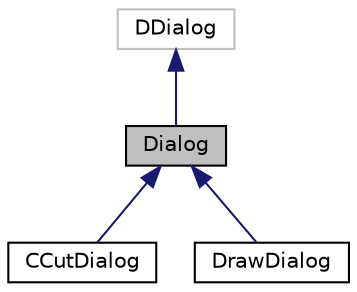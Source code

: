 digraph "Dialog"
{
  edge [fontname="Helvetica",fontsize="10",labelfontname="Helvetica",labelfontsize="10"];
  node [fontname="Helvetica",fontsize="10",shape=record];
  Node0 [label="Dialog",height=0.2,width=0.4,color="black", fillcolor="grey75", style="filled", fontcolor="black"];
  Node1 -> Node0 [dir="back",color="midnightblue",fontsize="10",style="solid",fontname="Helvetica"];
  Node1 [label="DDialog",height=0.2,width=0.4,color="grey75", fillcolor="white", style="filled"];
  Node0 -> Node2 [dir="back",color="midnightblue",fontsize="10",style="solid",fontname="Helvetica"];
  Node2 [label="CCutDialog",height=0.2,width=0.4,color="black", fillcolor="white", style="filled",URL="$class_c_cut_dialog.html"];
  Node0 -> Node3 [dir="back",color="midnightblue",fontsize="10",style="solid",fontname="Helvetica"];
  Node3 [label="DrawDialog",height=0.2,width=0.4,color="black", fillcolor="white", style="filled",URL="$class_draw_dialog.html"];
}
